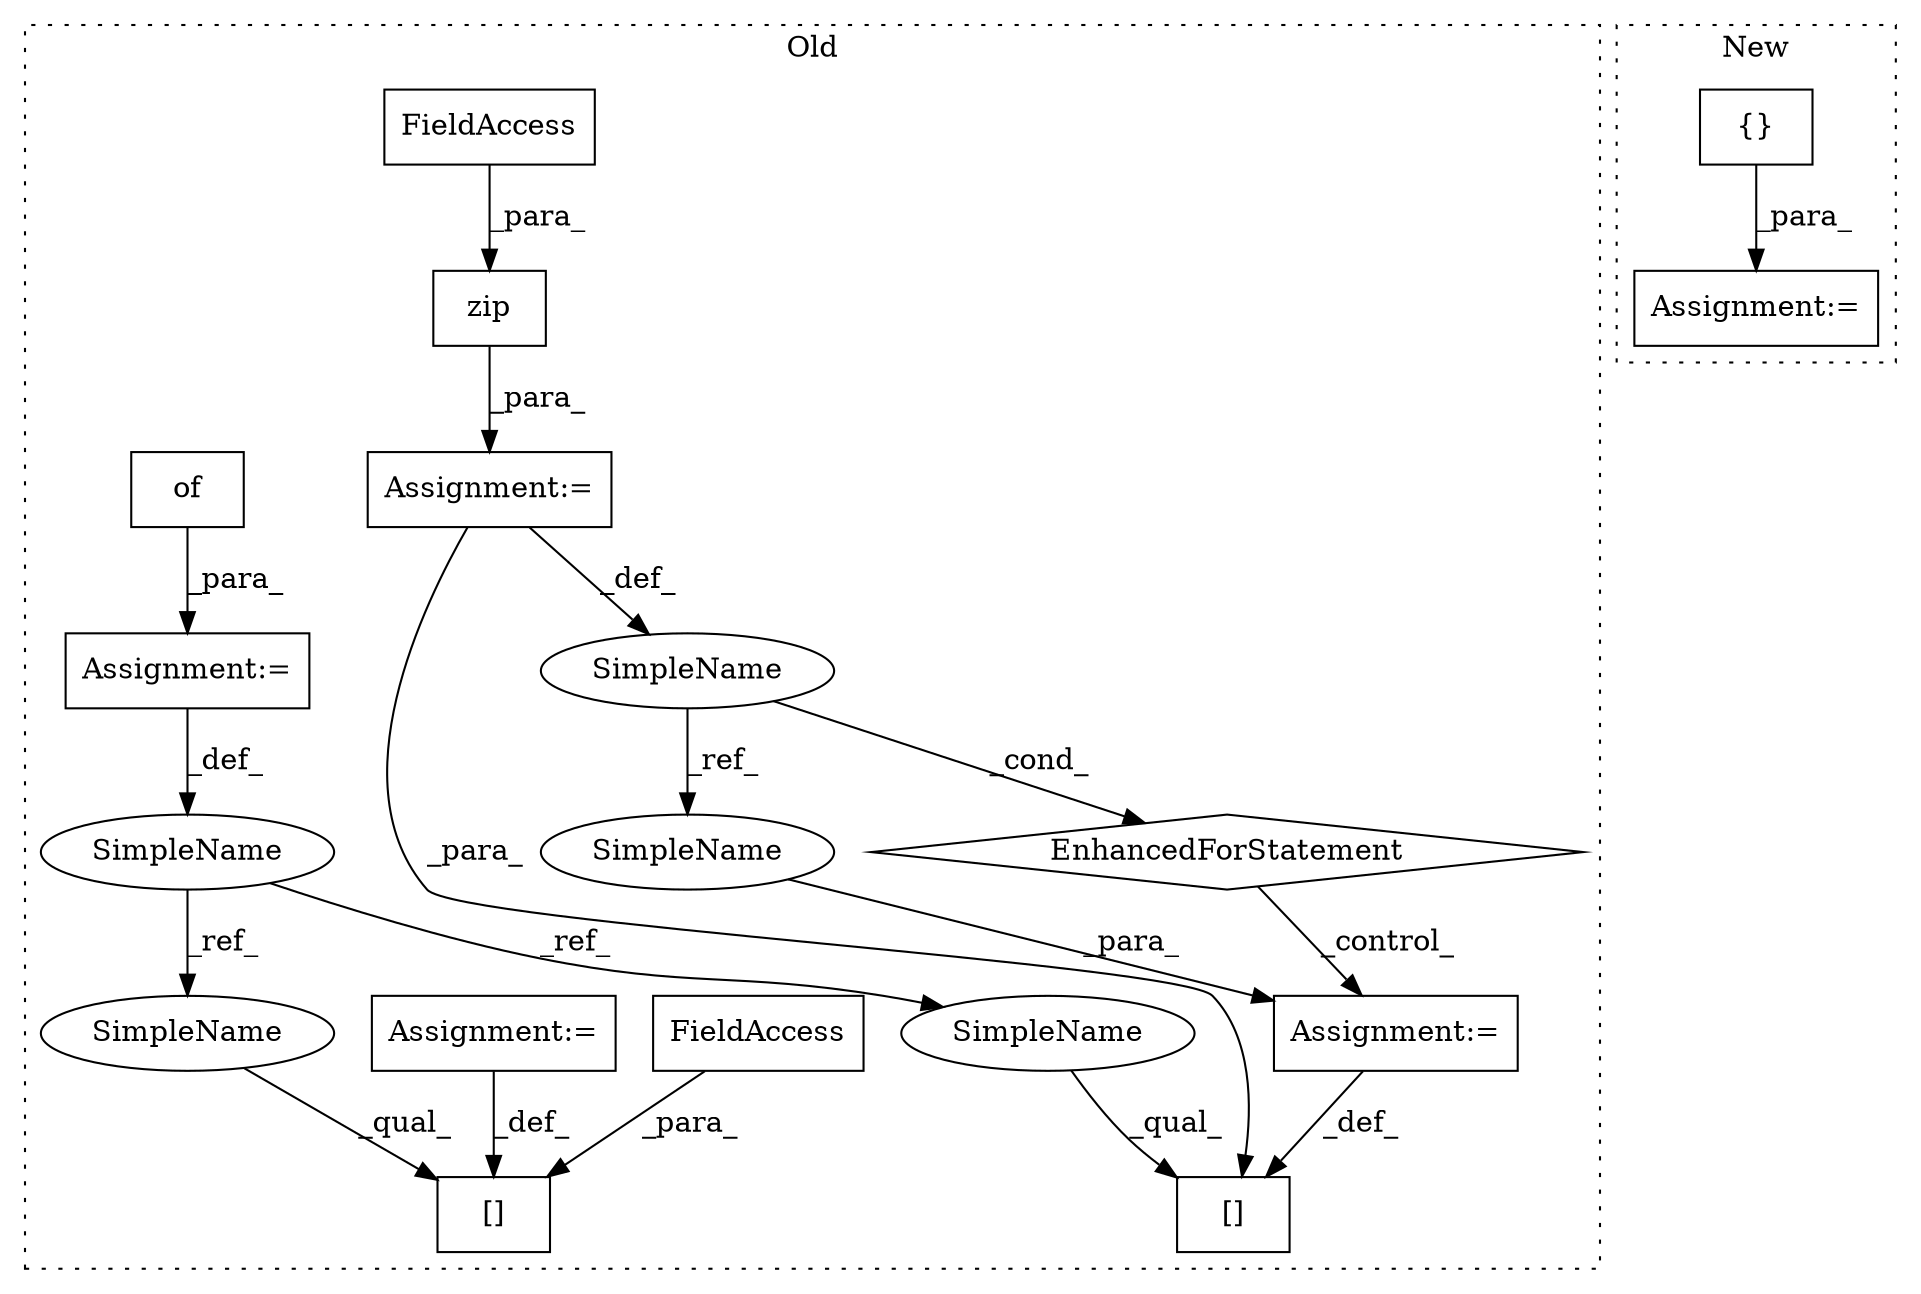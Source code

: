 digraph G {
subgraph cluster0 {
1 [label="of" a="32" s="8298" l="4" shape="box"];
3 [label="Assignment:=" a="7" s="8293" l="1" shape="box"];
4 [label="[]" a="2" s="8608,8644" l="10,1" shape="box"];
5 [label="FieldAccess" a="22" s="8618" l="26" shape="box"];
6 [label="[]" a="2" s="8822,8839" l="10,1" shape="box"];
7 [label="SimpleName" a="42" s="8284" l="9" shape="ellipse"];
8 [label="Assignment:=" a="7" s="8840" l="1" shape="box"];
9 [label="EnhancedForStatement" a="70" s="8659,8808" l="85,2" shape="diamond"];
10 [label="zip" a="32" s="8759,8807" l="4,1" shape="box"];
11 [label="FieldAccess" a="22" s="8763" l="23" shape="box"];
12 [label="SimpleName" a="42" s="8752" l="4" shape="ellipse"];
13 [label="Assignment:=" a="7" s="8659,8808" l="85,2" shape="box"];
14 [label="Assignment:=" a="7" s="8645" l="1" shape="box"];
16 [label="SimpleName" a="42" s="8841" l="4" shape="ellipse"];
17 [label="SimpleName" a="42" s="8822" l="9" shape="ellipse"];
18 [label="SimpleName" a="42" s="8608" l="9" shape="ellipse"];
label = "Old";
style="dotted";
}
subgraph cluster1 {
2 [label="{}" a="4" s="9183,9265" l="8,1" shape="box"];
15 [label="Assignment:=" a="7" s="9146" l="1" shape="box"];
label = "New";
style="dotted";
}
1 -> 3 [label="_para_"];
2 -> 15 [label="_para_"];
3 -> 7 [label="_def_"];
5 -> 4 [label="_para_"];
7 -> 17 [label="_ref_"];
7 -> 18 [label="_ref_"];
8 -> 6 [label="_def_"];
9 -> 8 [label="_control_"];
10 -> 13 [label="_para_"];
11 -> 10 [label="_para_"];
12 -> 16 [label="_ref_"];
12 -> 9 [label="_cond_"];
13 -> 6 [label="_para_"];
13 -> 12 [label="_def_"];
14 -> 4 [label="_def_"];
16 -> 8 [label="_para_"];
17 -> 6 [label="_qual_"];
18 -> 4 [label="_qual_"];
}